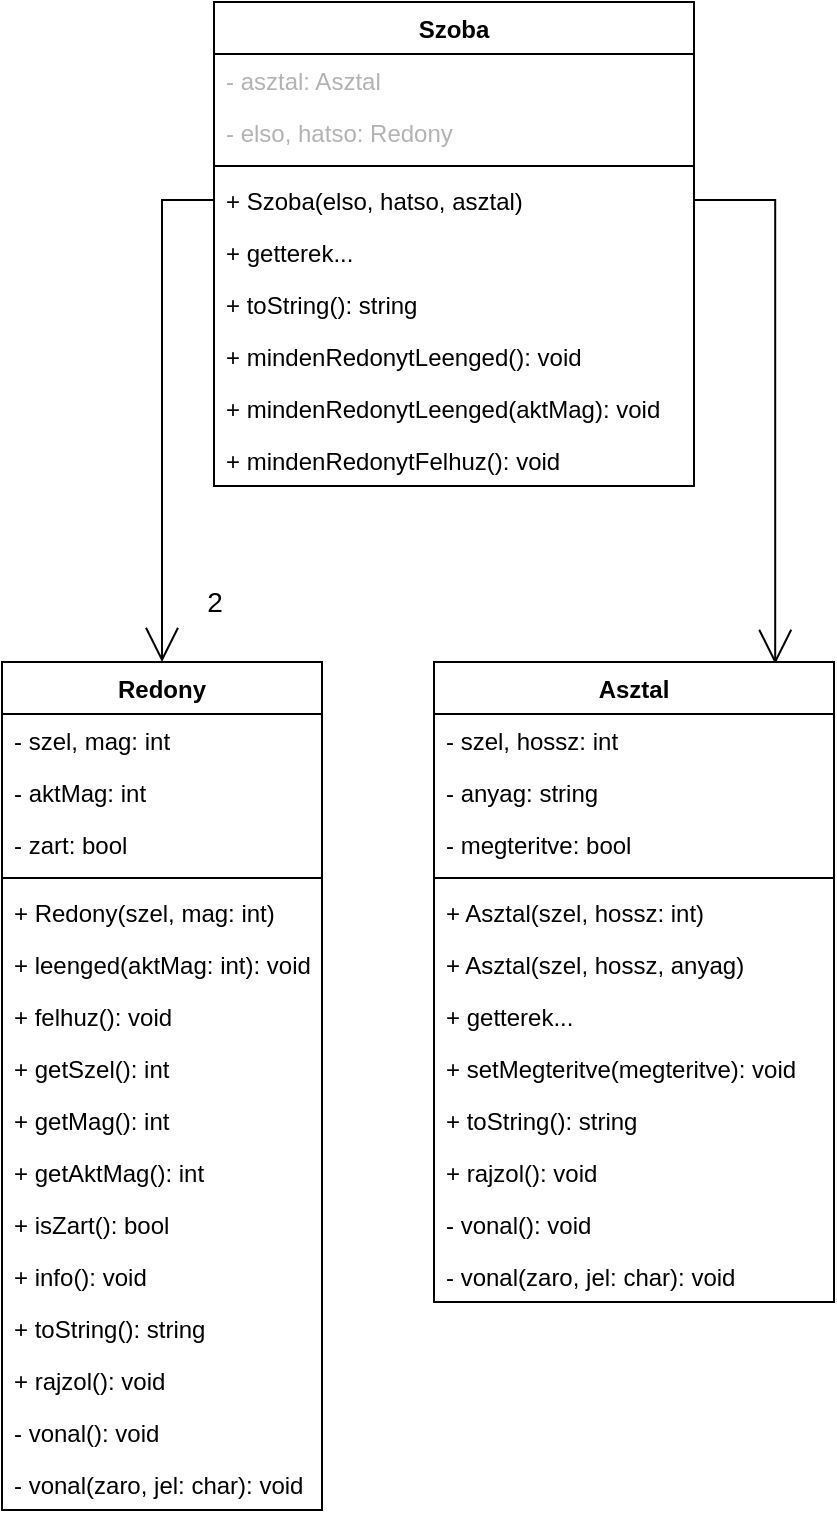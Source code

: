 <mxfile version="15.6.8" type="device"><diagram id="yt82Ilh7-0Bxy9s9nNaw" name="Page-1"><mxGraphModel dx="652" dy="1710" grid="1" gridSize="10" guides="1" tooltips="1" connect="1" arrows="1" fold="1" page="1" pageScale="1" pageWidth="827" pageHeight="1169" math="0" shadow="0"><root><mxCell id="0"/><mxCell id="1" parent="0"/><mxCell id="WWM9fV-H04Wu1oA44Y2--39" style="edgeStyle=orthogonalEdgeStyle;rounded=0;orthogonalLoop=1;jettySize=auto;html=1;exitX=0.5;exitY=0;exitDx=0;exitDy=0;entryX=0;entryY=0.5;entryDx=0;entryDy=0;startArrow=open;startFill=0;endArrow=none;endFill=0;startSize=15;" edge="1" parent="1" source="WWM9fV-H04Wu1oA44Y2--1" target="WWM9fV-H04Wu1oA44Y2--36"><mxGeometry relative="1" as="geometry"/></mxCell><mxCell id="WWM9fV-H04Wu1oA44Y2--1" value="Redony" style="swimlane;fontStyle=1;align=center;verticalAlign=top;childLayout=stackLayout;horizontal=1;startSize=26;horizontalStack=0;resizeParent=1;resizeParentMax=0;resizeLast=0;collapsible=1;marginBottom=0;" vertex="1" parent="1"><mxGeometry x="414" y="280" width="160" height="424" as="geometry"/></mxCell><mxCell id="WWM9fV-H04Wu1oA44Y2--2" value="- szel, mag: int" style="text;strokeColor=none;fillColor=none;align=left;verticalAlign=top;spacingLeft=4;spacingRight=4;overflow=hidden;rotatable=0;points=[[0,0.5],[1,0.5]];portConstraint=eastwest;" vertex="1" parent="WWM9fV-H04Wu1oA44Y2--1"><mxGeometry y="26" width="160" height="26" as="geometry"/></mxCell><mxCell id="WWM9fV-H04Wu1oA44Y2--6" value="- aktMag: int" style="text;strokeColor=none;fillColor=none;align=left;verticalAlign=top;spacingLeft=4;spacingRight=4;overflow=hidden;rotatable=0;points=[[0,0.5],[1,0.5]];portConstraint=eastwest;" vertex="1" parent="WWM9fV-H04Wu1oA44Y2--1"><mxGeometry y="52" width="160" height="26" as="geometry"/></mxCell><mxCell id="WWM9fV-H04Wu1oA44Y2--5" value="- zart: bool" style="text;strokeColor=none;fillColor=none;align=left;verticalAlign=top;spacingLeft=4;spacingRight=4;overflow=hidden;rotatable=0;points=[[0,0.5],[1,0.5]];portConstraint=eastwest;" vertex="1" parent="WWM9fV-H04Wu1oA44Y2--1"><mxGeometry y="78" width="160" height="26" as="geometry"/></mxCell><mxCell id="WWM9fV-H04Wu1oA44Y2--3" value="" style="line;strokeWidth=1;fillColor=none;align=left;verticalAlign=middle;spacingTop=-1;spacingLeft=3;spacingRight=3;rotatable=0;labelPosition=right;points=[];portConstraint=eastwest;" vertex="1" parent="WWM9fV-H04Wu1oA44Y2--1"><mxGeometry y="104" width="160" height="8" as="geometry"/></mxCell><mxCell id="WWM9fV-H04Wu1oA44Y2--4" value="+ Redony(szel, mag: int)" style="text;strokeColor=none;fillColor=none;align=left;verticalAlign=top;spacingLeft=4;spacingRight=4;overflow=hidden;rotatable=0;points=[[0,0.5],[1,0.5]];portConstraint=eastwest;" vertex="1" parent="WWM9fV-H04Wu1oA44Y2--1"><mxGeometry y="112" width="160" height="26" as="geometry"/></mxCell><mxCell id="WWM9fV-H04Wu1oA44Y2--23" value="+ leenged(aktMag: int): void" style="text;strokeColor=none;fillColor=none;align=left;verticalAlign=top;spacingLeft=4;spacingRight=4;overflow=hidden;rotatable=0;points=[[0,0.5],[1,0.5]];portConstraint=eastwest;" vertex="1" parent="WWM9fV-H04Wu1oA44Y2--1"><mxGeometry y="138" width="160" height="26" as="geometry"/></mxCell><mxCell id="WWM9fV-H04Wu1oA44Y2--7" value="+ felhuz(): void" style="text;strokeColor=none;fillColor=none;align=left;verticalAlign=top;spacingLeft=4;spacingRight=4;overflow=hidden;rotatable=0;points=[[0,0.5],[1,0.5]];portConstraint=eastwest;" vertex="1" parent="WWM9fV-H04Wu1oA44Y2--1"><mxGeometry y="164" width="160" height="26" as="geometry"/></mxCell><mxCell id="WWM9fV-H04Wu1oA44Y2--8" value="+ getSzel(): int" style="text;strokeColor=none;fillColor=none;align=left;verticalAlign=top;spacingLeft=4;spacingRight=4;overflow=hidden;rotatable=0;points=[[0,0.5],[1,0.5]];portConstraint=eastwest;" vertex="1" parent="WWM9fV-H04Wu1oA44Y2--1"><mxGeometry y="190" width="160" height="26" as="geometry"/></mxCell><mxCell id="WWM9fV-H04Wu1oA44Y2--9" value="+ getMag(): int" style="text;strokeColor=none;fillColor=none;align=left;verticalAlign=top;spacingLeft=4;spacingRight=4;overflow=hidden;rotatable=0;points=[[0,0.5],[1,0.5]];portConstraint=eastwest;" vertex="1" parent="WWM9fV-H04Wu1oA44Y2--1"><mxGeometry y="216" width="160" height="26" as="geometry"/></mxCell><mxCell id="WWM9fV-H04Wu1oA44Y2--10" value="+ getAktMag(): int" style="text;strokeColor=none;fillColor=none;align=left;verticalAlign=top;spacingLeft=4;spacingRight=4;overflow=hidden;rotatable=0;points=[[0,0.5],[1,0.5]];portConstraint=eastwest;" vertex="1" parent="WWM9fV-H04Wu1oA44Y2--1"><mxGeometry y="242" width="160" height="26" as="geometry"/></mxCell><mxCell id="WWM9fV-H04Wu1oA44Y2--11" value="+ isZart(): bool" style="text;strokeColor=none;fillColor=none;align=left;verticalAlign=top;spacingLeft=4;spacingRight=4;overflow=hidden;rotatable=0;points=[[0,0.5],[1,0.5]];portConstraint=eastwest;" vertex="1" parent="WWM9fV-H04Wu1oA44Y2--1"><mxGeometry y="268" width="160" height="26" as="geometry"/></mxCell><mxCell id="WWM9fV-H04Wu1oA44Y2--28" value="+ info(): void" style="text;strokeColor=none;fillColor=none;align=left;verticalAlign=top;spacingLeft=4;spacingRight=4;overflow=hidden;rotatable=0;points=[[0,0.5],[1,0.5]];portConstraint=eastwest;" vertex="1" parent="WWM9fV-H04Wu1oA44Y2--1"><mxGeometry y="294" width="160" height="26" as="geometry"/></mxCell><mxCell id="WWM9fV-H04Wu1oA44Y2--13" value="+ toString(): string" style="text;strokeColor=none;fillColor=none;align=left;verticalAlign=top;spacingLeft=4;spacingRight=4;overflow=hidden;rotatable=0;points=[[0,0.5],[1,0.5]];portConstraint=eastwest;" vertex="1" parent="WWM9fV-H04Wu1oA44Y2--1"><mxGeometry y="320" width="160" height="26" as="geometry"/></mxCell><mxCell id="WWM9fV-H04Wu1oA44Y2--12" value="+ rajzol(): void" style="text;strokeColor=none;fillColor=none;align=left;verticalAlign=top;spacingLeft=4;spacingRight=4;overflow=hidden;rotatable=0;points=[[0,0.5],[1,0.5]];portConstraint=eastwest;" vertex="1" parent="WWM9fV-H04Wu1oA44Y2--1"><mxGeometry y="346" width="160" height="26" as="geometry"/></mxCell><mxCell id="WWM9fV-H04Wu1oA44Y2--29" value="- vonal(): void" style="text;strokeColor=none;fillColor=none;align=left;verticalAlign=top;spacingLeft=4;spacingRight=4;overflow=hidden;rotatable=0;points=[[0,0.5],[1,0.5]];portConstraint=eastwest;" vertex="1" parent="WWM9fV-H04Wu1oA44Y2--1"><mxGeometry y="372" width="160" height="26" as="geometry"/></mxCell><mxCell id="WWM9fV-H04Wu1oA44Y2--30" value="- vonal(zaro, jel: char): void" style="text;strokeColor=none;fillColor=none;align=left;verticalAlign=top;spacingLeft=4;spacingRight=4;overflow=hidden;rotatable=0;points=[[0,0.5],[1,0.5]];portConstraint=eastwest;" vertex="1" parent="WWM9fV-H04Wu1oA44Y2--1"><mxGeometry y="398" width="160" height="26" as="geometry"/></mxCell><mxCell id="WWM9fV-H04Wu1oA44Y2--37" style="edgeStyle=orthogonalEdgeStyle;rounded=0;orthogonalLoop=1;jettySize=auto;html=1;exitX=0.853;exitY=0.003;exitDx=0;exitDy=0;endArrow=none;endFill=0;startArrow=open;startFill=0;startSize=15;entryX=1;entryY=0.5;entryDx=0;entryDy=0;exitPerimeter=0;" edge="1" parent="1" source="WWM9fV-H04Wu1oA44Y2--14" target="WWM9fV-H04Wu1oA44Y2--36"><mxGeometry relative="1" as="geometry"><mxPoint x="850" y="20" as="targetPoint"/><Array as="points"><mxPoint x="801" y="49"/></Array></mxGeometry></mxCell><mxCell id="WWM9fV-H04Wu1oA44Y2--14" value="Asztal" style="swimlane;fontStyle=1;align=center;verticalAlign=top;childLayout=stackLayout;horizontal=1;startSize=26;horizontalStack=0;resizeParent=1;resizeParentMax=0;resizeLast=0;collapsible=1;marginBottom=0;" vertex="1" parent="1"><mxGeometry x="630" y="280" width="200" height="320" as="geometry"/></mxCell><mxCell id="WWM9fV-H04Wu1oA44Y2--15" value="- szel, hossz: int" style="text;strokeColor=none;fillColor=none;align=left;verticalAlign=top;spacingLeft=4;spacingRight=4;overflow=hidden;rotatable=0;points=[[0,0.5],[1,0.5]];portConstraint=eastwest;" vertex="1" parent="WWM9fV-H04Wu1oA44Y2--14"><mxGeometry y="26" width="200" height="26" as="geometry"/></mxCell><mxCell id="WWM9fV-H04Wu1oA44Y2--18" value="- anyag: string" style="text;strokeColor=none;fillColor=none;align=left;verticalAlign=top;spacingLeft=4;spacingRight=4;overflow=hidden;rotatable=0;points=[[0,0.5],[1,0.5]];portConstraint=eastwest;" vertex="1" parent="WWM9fV-H04Wu1oA44Y2--14"><mxGeometry y="52" width="200" height="26" as="geometry"/></mxCell><mxCell id="WWM9fV-H04Wu1oA44Y2--19" value="- megteritve: bool" style="text;strokeColor=none;fillColor=none;align=left;verticalAlign=top;spacingLeft=4;spacingRight=4;overflow=hidden;rotatable=0;points=[[0,0.5],[1,0.5]];portConstraint=eastwest;" vertex="1" parent="WWM9fV-H04Wu1oA44Y2--14"><mxGeometry y="78" width="200" height="26" as="geometry"/></mxCell><mxCell id="WWM9fV-H04Wu1oA44Y2--16" value="" style="line;strokeWidth=1;fillColor=none;align=left;verticalAlign=middle;spacingTop=-1;spacingLeft=3;spacingRight=3;rotatable=0;labelPosition=right;points=[];portConstraint=eastwest;" vertex="1" parent="WWM9fV-H04Wu1oA44Y2--14"><mxGeometry y="104" width="200" height="8" as="geometry"/></mxCell><mxCell id="WWM9fV-H04Wu1oA44Y2--17" value="+ Asztal(szel, hossz: int)" style="text;strokeColor=none;fillColor=none;align=left;verticalAlign=top;spacingLeft=4;spacingRight=4;overflow=hidden;rotatable=0;points=[[0,0.5],[1,0.5]];portConstraint=eastwest;" vertex="1" parent="WWM9fV-H04Wu1oA44Y2--14"><mxGeometry y="112" width="200" height="26" as="geometry"/></mxCell><mxCell id="WWM9fV-H04Wu1oA44Y2--20" value="+ Asztal(szel, hossz, anyag)" style="text;strokeColor=none;fillColor=none;align=left;verticalAlign=top;spacingLeft=4;spacingRight=4;overflow=hidden;rotatable=0;points=[[0,0.5],[1,0.5]];portConstraint=eastwest;" vertex="1" parent="WWM9fV-H04Wu1oA44Y2--14"><mxGeometry y="138" width="200" height="26" as="geometry"/></mxCell><mxCell id="WWM9fV-H04Wu1oA44Y2--21" value="+ getterek..." style="text;strokeColor=none;fillColor=none;align=left;verticalAlign=top;spacingLeft=4;spacingRight=4;overflow=hidden;rotatable=0;points=[[0,0.5],[1,0.5]];portConstraint=eastwest;" vertex="1" parent="WWM9fV-H04Wu1oA44Y2--14"><mxGeometry y="164" width="200" height="26" as="geometry"/></mxCell><mxCell id="WWM9fV-H04Wu1oA44Y2--24" value="+ setMegteritve(megteritve): void" style="text;strokeColor=none;fillColor=none;align=left;verticalAlign=top;spacingLeft=4;spacingRight=4;overflow=hidden;rotatable=0;points=[[0,0.5],[1,0.5]];portConstraint=eastwest;" vertex="1" parent="WWM9fV-H04Wu1oA44Y2--14"><mxGeometry y="190" width="200" height="26" as="geometry"/></mxCell><mxCell id="WWM9fV-H04Wu1oA44Y2--25" value="+ toString(): string" style="text;strokeColor=none;fillColor=none;align=left;verticalAlign=top;spacingLeft=4;spacingRight=4;overflow=hidden;rotatable=0;points=[[0,0.5],[1,0.5]];portConstraint=eastwest;" vertex="1" parent="WWM9fV-H04Wu1oA44Y2--14"><mxGeometry y="216" width="200" height="26" as="geometry"/></mxCell><mxCell id="WWM9fV-H04Wu1oA44Y2--26" value="+ rajzol(): void" style="text;strokeColor=none;fillColor=none;align=left;verticalAlign=top;spacingLeft=4;spacingRight=4;overflow=hidden;rotatable=0;points=[[0,0.5],[1,0.5]];portConstraint=eastwest;" vertex="1" parent="WWM9fV-H04Wu1oA44Y2--14"><mxGeometry y="242" width="200" height="26" as="geometry"/></mxCell><mxCell id="WWM9fV-H04Wu1oA44Y2--31" value="- vonal(): void" style="text;strokeColor=none;fillColor=none;align=left;verticalAlign=top;spacingLeft=4;spacingRight=4;overflow=hidden;rotatable=0;points=[[0,0.5],[1,0.5]];portConstraint=eastwest;" vertex="1" parent="WWM9fV-H04Wu1oA44Y2--14"><mxGeometry y="268" width="200" height="26" as="geometry"/></mxCell><mxCell id="WWM9fV-H04Wu1oA44Y2--32" value="- vonal(zaro, jel: char): void" style="text;strokeColor=none;fillColor=none;align=left;verticalAlign=top;spacingLeft=4;spacingRight=4;overflow=hidden;rotatable=0;points=[[0,0.5],[1,0.5]];portConstraint=eastwest;" vertex="1" parent="WWM9fV-H04Wu1oA44Y2--14"><mxGeometry y="294" width="200" height="26" as="geometry"/></mxCell><mxCell id="WWM9fV-H04Wu1oA44Y2--33" value="Szoba" style="swimlane;fontStyle=1;align=center;verticalAlign=top;childLayout=stackLayout;horizontal=1;startSize=26;horizontalStack=0;resizeParent=1;resizeParentMax=0;resizeLast=0;collapsible=1;marginBottom=0;" vertex="1" parent="1"><mxGeometry x="520" y="-50" width="240" height="242" as="geometry"/></mxCell><mxCell id="WWM9fV-H04Wu1oA44Y2--40" value="- asztal: Asztal" style="text;strokeColor=none;fillColor=none;align=left;verticalAlign=top;spacingLeft=4;spacingRight=4;overflow=hidden;rotatable=0;points=[[0,0.5],[1,0.5]];portConstraint=eastwest;fontColor=#B3B3B3;" vertex="1" parent="WWM9fV-H04Wu1oA44Y2--33"><mxGeometry y="26" width="240" height="26" as="geometry"/></mxCell><mxCell id="WWM9fV-H04Wu1oA44Y2--34" value="- elso, hatso: Redony" style="text;strokeColor=none;fillColor=none;align=left;verticalAlign=top;spacingLeft=4;spacingRight=4;overflow=hidden;rotatable=0;points=[[0,0.5],[1,0.5]];portConstraint=eastwest;fontColor=#B3B3B3;" vertex="1" parent="WWM9fV-H04Wu1oA44Y2--33"><mxGeometry y="52" width="240" height="26" as="geometry"/></mxCell><mxCell id="WWM9fV-H04Wu1oA44Y2--35" value="" style="line;strokeWidth=1;fillColor=none;align=left;verticalAlign=middle;spacingTop=-1;spacingLeft=3;spacingRight=3;rotatable=0;labelPosition=right;points=[];portConstraint=eastwest;" vertex="1" parent="WWM9fV-H04Wu1oA44Y2--33"><mxGeometry y="78" width="240" height="8" as="geometry"/></mxCell><mxCell id="WWM9fV-H04Wu1oA44Y2--36" value="+ Szoba(elso, hatso, asztal)" style="text;strokeColor=none;fillColor=none;align=left;verticalAlign=top;spacingLeft=4;spacingRight=4;overflow=hidden;rotatable=0;points=[[0,0.5],[1,0.5]];portConstraint=eastwest;" vertex="1" parent="WWM9fV-H04Wu1oA44Y2--33"><mxGeometry y="86" width="240" height="26" as="geometry"/></mxCell><mxCell id="WWM9fV-H04Wu1oA44Y2--42" value="+ getterek..." style="text;strokeColor=none;fillColor=none;align=left;verticalAlign=top;spacingLeft=4;spacingRight=4;overflow=hidden;rotatable=0;points=[[0,0.5],[1,0.5]];portConstraint=eastwest;" vertex="1" parent="WWM9fV-H04Wu1oA44Y2--33"><mxGeometry y="112" width="240" height="26" as="geometry"/></mxCell><mxCell id="WWM9fV-H04Wu1oA44Y2--43" value="+ toString(): string" style="text;strokeColor=none;fillColor=none;align=left;verticalAlign=top;spacingLeft=4;spacingRight=4;overflow=hidden;rotatable=0;points=[[0,0.5],[1,0.5]];portConstraint=eastwest;" vertex="1" parent="WWM9fV-H04Wu1oA44Y2--33"><mxGeometry y="138" width="240" height="26" as="geometry"/></mxCell><mxCell id="WWM9fV-H04Wu1oA44Y2--44" value="+ mindenRedonytLeenged(): void" style="text;strokeColor=none;fillColor=none;align=left;verticalAlign=top;spacingLeft=4;spacingRight=4;overflow=hidden;rotatable=0;points=[[0,0.5],[1,0.5]];portConstraint=eastwest;" vertex="1" parent="WWM9fV-H04Wu1oA44Y2--33"><mxGeometry y="164" width="240" height="26" as="geometry"/></mxCell><mxCell id="WWM9fV-H04Wu1oA44Y2--45" value="+ mindenRedonytLeenged(aktMag): void" style="text;strokeColor=none;fillColor=none;align=left;verticalAlign=top;spacingLeft=4;spacingRight=4;overflow=hidden;rotatable=0;points=[[0,0.5],[1,0.5]];portConstraint=eastwest;" vertex="1" parent="WWM9fV-H04Wu1oA44Y2--33"><mxGeometry y="190" width="240" height="26" as="geometry"/></mxCell><mxCell id="WWM9fV-H04Wu1oA44Y2--46" value="+ mindenRedonytFelhuz(): void" style="text;strokeColor=none;fillColor=none;align=left;verticalAlign=top;spacingLeft=4;spacingRight=4;overflow=hidden;rotatable=0;points=[[0,0.5],[1,0.5]];portConstraint=eastwest;" vertex="1" parent="WWM9fV-H04Wu1oA44Y2--33"><mxGeometry y="216" width="240" height="26" as="geometry"/></mxCell><mxCell id="WWM9fV-H04Wu1oA44Y2--41" value="2" style="text;html=1;align=center;verticalAlign=middle;resizable=0;points=[];autosize=1;strokeColor=none;fillColor=none;fontColor=#000000;fontSize=14;" vertex="1" parent="1"><mxGeometry x="510" y="240" width="20" height="20" as="geometry"/></mxCell></root></mxGraphModel></diagram></mxfile>